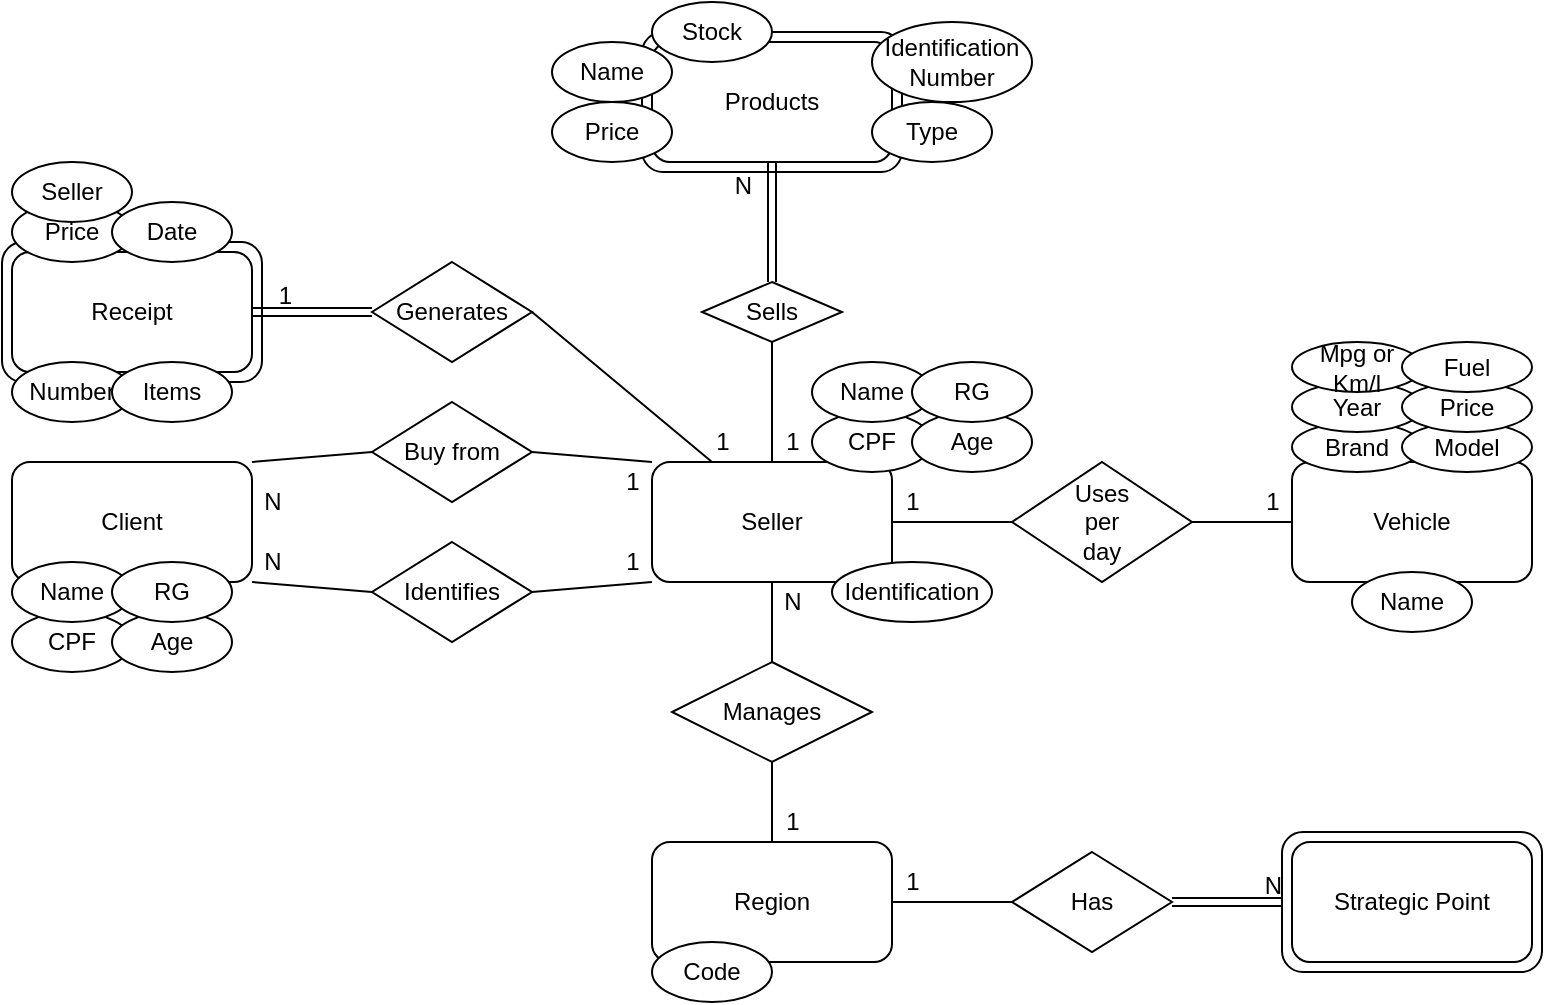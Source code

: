 <mxfile version="15.0.3" type="github">
  <diagram id="k11guvtthKiQcX3SNZ4W" name="Page-1">
    <mxGraphModel dx="1038" dy="578" grid="1" gridSize="10" guides="1" tooltips="1" connect="1" arrows="1" fold="1" page="1" pageScale="1" pageWidth="827" pageHeight="1169" math="0" shadow="0">
      <root>
        <mxCell id="0" />
        <mxCell id="1" parent="0" />
        <mxCell id="ahUC7FN9HFrYvXR6wxTE-6" value="" style="rounded=1;whiteSpace=wrap;html=1;" vertex="1" parent="1">
          <mxGeometry x="365" y="205" width="130" height="70" as="geometry" />
        </mxCell>
        <mxCell id="ahUC7FN9HFrYvXR6wxTE-4" value="" style="rounded=1;whiteSpace=wrap;html=1;" vertex="1" parent="1">
          <mxGeometry x="45" y="310" width="130" height="70" as="geometry" />
        </mxCell>
        <mxCell id="LhX5W8xOkdSVJUJ_W-s1-1" value="Region" style="rounded=1;whiteSpace=wrap;html=1;" parent="1" vertex="1">
          <mxGeometry x="370" y="610" width="120" height="60" as="geometry" />
        </mxCell>
        <mxCell id="LhX5W8xOkdSVJUJ_W-s1-2" value="Code" style="ellipse;whiteSpace=wrap;html=1;" parent="1" vertex="1">
          <mxGeometry x="370" y="660" width="60" height="30" as="geometry" />
        </mxCell>
        <mxCell id="LhX5W8xOkdSVJUJ_W-s1-4" value="Has" style="rhombus;whiteSpace=wrap;html=1;" parent="1" vertex="1">
          <mxGeometry x="550" y="615" width="80" height="50" as="geometry" />
        </mxCell>
        <mxCell id="LhX5W8xOkdSVJUJ_W-s1-5" value="" style="endArrow=none;html=1;rounded=0;entryX=0;entryY=0.5;entryDx=0;entryDy=0;exitX=1;exitY=0.5;exitDx=0;exitDy=0;" parent="1" source="LhX5W8xOkdSVJUJ_W-s1-1" target="LhX5W8xOkdSVJUJ_W-s1-4" edge="1">
          <mxGeometry relative="1" as="geometry">
            <mxPoint x="420" y="680" as="sourcePoint" />
            <mxPoint x="580" y="680" as="targetPoint" />
          </mxGeometry>
        </mxCell>
        <mxCell id="LhX5W8xOkdSVJUJ_W-s1-6" value="1" style="text;html=1;align=center;verticalAlign=middle;resizable=0;points=[];autosize=1;strokeColor=none;" parent="1" vertex="1">
          <mxGeometry x="490" y="620" width="20" height="20" as="geometry" />
        </mxCell>
        <mxCell id="LhX5W8xOkdSVJUJ_W-s1-11" value="" style="shape=link;html=1;rounded=0;entryX=0;entryY=0.5;entryDx=0;entryDy=0;exitX=1;exitY=0.5;exitDx=0;exitDy=0;" parent="1" source="LhX5W8xOkdSVJUJ_W-s1-4" target="LhX5W8xOkdSVJUJ_W-s1-3" edge="1">
          <mxGeometry relative="1" as="geometry">
            <mxPoint x="420" y="680" as="sourcePoint" />
            <mxPoint x="580" y="680" as="targetPoint" />
          </mxGeometry>
        </mxCell>
        <mxCell id="LhX5W8xOkdSVJUJ_W-s1-12" value="N" style="resizable=0;html=1;align=right;verticalAlign=bottom;" parent="LhX5W8xOkdSVJUJ_W-s1-11" connectable="0" vertex="1">
          <mxGeometry x="1" relative="1" as="geometry">
            <mxPoint x="-5" as="offset" />
          </mxGeometry>
        </mxCell>
        <mxCell id="LhX5W8xOkdSVJUJ_W-s1-13" value="Manages" style="rhombus;whiteSpace=wrap;html=1;" parent="1" vertex="1">
          <mxGeometry x="380" y="520" width="100" height="50" as="geometry" />
        </mxCell>
        <mxCell id="LhX5W8xOkdSVJUJ_W-s1-14" value="" style="endArrow=none;html=1;rounded=0;exitX=0.5;exitY=1;exitDx=0;exitDy=0;entryX=0.5;entryY=0;entryDx=0;entryDy=0;" parent="1" source="LhX5W8xOkdSVJUJ_W-s1-13" target="LhX5W8xOkdSVJUJ_W-s1-1" edge="1">
          <mxGeometry relative="1" as="geometry">
            <mxPoint x="420" y="560" as="sourcePoint" />
            <mxPoint x="580" y="560" as="targetPoint" />
          </mxGeometry>
        </mxCell>
        <mxCell id="LhX5W8xOkdSVJUJ_W-s1-15" value="" style="endArrow=none;html=1;rounded=0;exitX=0.5;exitY=0;exitDx=0;exitDy=0;" parent="1" source="LhX5W8xOkdSVJUJ_W-s1-13" edge="1">
          <mxGeometry relative="1" as="geometry">
            <mxPoint x="420" y="580" as="sourcePoint" />
            <mxPoint x="430" y="470" as="targetPoint" />
          </mxGeometry>
        </mxCell>
        <mxCell id="LhX5W8xOkdSVJUJ_W-s1-16" value="Seller" style="rounded=1;whiteSpace=wrap;html=1;" parent="1" vertex="1">
          <mxGeometry x="370" y="420" width="120" height="60" as="geometry" />
        </mxCell>
        <mxCell id="LhX5W8xOkdSVJUJ_W-s1-17" value="N" style="text;html=1;align=center;verticalAlign=middle;resizable=0;points=[];autosize=1;strokeColor=none;" parent="1" vertex="1">
          <mxGeometry x="430" y="480" width="20" height="20" as="geometry" />
        </mxCell>
        <mxCell id="LhX5W8xOkdSVJUJ_W-s1-18" value="1" style="text;html=1;align=center;verticalAlign=middle;resizable=0;points=[];autosize=1;strokeColor=none;" parent="1" vertex="1">
          <mxGeometry x="430" y="590" width="20" height="20" as="geometry" />
        </mxCell>
        <mxCell id="LhX5W8xOkdSVJUJ_W-s1-19" value="Vehicle" style="rounded=1;whiteSpace=wrap;html=1;" parent="1" vertex="1">
          <mxGeometry x="690" y="420" width="120" height="60" as="geometry" />
        </mxCell>
        <mxCell id="LhX5W8xOkdSVJUJ_W-s1-20" value="Uses&lt;br&gt;per&lt;br&gt;day" style="rhombus;whiteSpace=wrap;html=1;" parent="1" vertex="1">
          <mxGeometry x="550" y="420" width="90" height="60" as="geometry" />
        </mxCell>
        <mxCell id="LhX5W8xOkdSVJUJ_W-s1-21" value="" style="endArrow=none;html=1;rounded=0;exitX=1;exitY=0.5;exitDx=0;exitDy=0;entryX=0;entryY=0.5;entryDx=0;entryDy=0;" parent="1" source="LhX5W8xOkdSVJUJ_W-s1-16" target="LhX5W8xOkdSVJUJ_W-s1-20" edge="1">
          <mxGeometry relative="1" as="geometry">
            <mxPoint x="420" y="440" as="sourcePoint" />
            <mxPoint x="580" y="440" as="targetPoint" />
          </mxGeometry>
        </mxCell>
        <mxCell id="LhX5W8xOkdSVJUJ_W-s1-22" value="1" style="text;html=1;align=center;verticalAlign=middle;resizable=0;points=[];autosize=1;strokeColor=none;" parent="1" vertex="1">
          <mxGeometry x="490" y="430" width="20" height="20" as="geometry" />
        </mxCell>
        <mxCell id="LhX5W8xOkdSVJUJ_W-s1-23" value="" style="endArrow=none;html=1;rounded=0;exitX=1;exitY=0.5;exitDx=0;exitDy=0;entryX=0;entryY=0.5;entryDx=0;entryDy=0;" parent="1" source="LhX5W8xOkdSVJUJ_W-s1-20" target="LhX5W8xOkdSVJUJ_W-s1-19" edge="1">
          <mxGeometry relative="1" as="geometry">
            <mxPoint x="660" y="449" as="sourcePoint" />
            <mxPoint x="740" y="449" as="targetPoint" />
            <Array as="points" />
          </mxGeometry>
        </mxCell>
        <mxCell id="LhX5W8xOkdSVJUJ_W-s1-24" value="1" style="text;html=1;align=center;verticalAlign=middle;resizable=0;points=[];autosize=1;strokeColor=none;" parent="1" vertex="1">
          <mxGeometry x="670" y="430" width="20" height="20" as="geometry" />
        </mxCell>
        <mxCell id="LhX5W8xOkdSVJUJ_W-s1-25" value="Products" style="rounded=1;whiteSpace=wrap;html=1;" parent="1" vertex="1">
          <mxGeometry x="370" y="210" width="120" height="60" as="geometry" />
        </mxCell>
        <mxCell id="LhX5W8xOkdSVJUJ_W-s1-27" value="Sells" style="rhombus;whiteSpace=wrap;html=1;" parent="1" vertex="1">
          <mxGeometry x="395" y="330" width="70" height="30" as="geometry" />
        </mxCell>
        <mxCell id="LhX5W8xOkdSVJUJ_W-s1-28" value="" style="endArrow=none;html=1;rounded=0;entryX=0.5;entryY=1;entryDx=0;entryDy=0;exitX=0.5;exitY=0;exitDx=0;exitDy=0;" parent="1" source="LhX5W8xOkdSVJUJ_W-s1-16" target="LhX5W8xOkdSVJUJ_W-s1-27" edge="1">
          <mxGeometry relative="1" as="geometry">
            <mxPoint x="420" y="420" as="sourcePoint" />
            <mxPoint x="580" y="420" as="targetPoint" />
          </mxGeometry>
        </mxCell>
        <mxCell id="LhX5W8xOkdSVJUJ_W-s1-30" value="" style="shape=link;html=1;rounded=0;entryX=0.5;entryY=1;entryDx=0;entryDy=0;exitX=0.5;exitY=0;exitDx=0;exitDy=0;" parent="1" source="LhX5W8xOkdSVJUJ_W-s1-27" target="LhX5W8xOkdSVJUJ_W-s1-25" edge="1">
          <mxGeometry relative="1" as="geometry">
            <mxPoint x="420" y="420" as="sourcePoint" />
            <mxPoint x="580" y="420" as="targetPoint" />
          </mxGeometry>
        </mxCell>
        <mxCell id="LhX5W8xOkdSVJUJ_W-s1-31" value="N" style="resizable=0;html=1;align=right;verticalAlign=bottom;" parent="LhX5W8xOkdSVJUJ_W-s1-30" connectable="0" vertex="1">
          <mxGeometry x="1" relative="1" as="geometry">
            <mxPoint x="-10" y="20" as="offset" />
          </mxGeometry>
        </mxCell>
        <mxCell id="LhX5W8xOkdSVJUJ_W-s1-32" value="1" style="text;html=1;align=center;verticalAlign=middle;resizable=0;points=[];autosize=1;strokeColor=none;" parent="1" vertex="1">
          <mxGeometry x="430" y="400" width="20" height="20" as="geometry" />
        </mxCell>
        <mxCell id="LhX5W8xOkdSVJUJ_W-s1-33" value="Client" style="rounded=1;whiteSpace=wrap;html=1;" parent="1" vertex="1">
          <mxGeometry x="50" y="420" width="120" height="60" as="geometry" />
        </mxCell>
        <mxCell id="LhX5W8xOkdSVJUJ_W-s1-35" value="Receipt" style="rounded=1;whiteSpace=wrap;html=1;" parent="1" vertex="1">
          <mxGeometry x="50" y="315" width="120" height="60" as="geometry" />
        </mxCell>
        <mxCell id="LhX5W8xOkdSVJUJ_W-s1-38" value="Generates" style="rhombus;whiteSpace=wrap;html=1;" parent="1" vertex="1">
          <mxGeometry x="230" y="320" width="80" height="50" as="geometry" />
        </mxCell>
        <mxCell id="LhX5W8xOkdSVJUJ_W-s1-45" value="" style="shape=link;html=1;rounded=0;entryX=1;entryY=0.5;entryDx=0;entryDy=0;exitX=0;exitY=0.5;exitDx=0;exitDy=0;" parent="1" source="LhX5W8xOkdSVJUJ_W-s1-38" target="LhX5W8xOkdSVJUJ_W-s1-35" edge="1">
          <mxGeometry relative="1" as="geometry">
            <mxPoint x="340" y="410" as="sourcePoint" />
            <mxPoint x="500" y="410" as="targetPoint" />
          </mxGeometry>
        </mxCell>
        <mxCell id="LhX5W8xOkdSVJUJ_W-s1-46" value="1" style="resizable=0;html=1;align=right;verticalAlign=bottom;" parent="LhX5W8xOkdSVJUJ_W-s1-45" connectable="0" vertex="1">
          <mxGeometry x="1" relative="1" as="geometry">
            <mxPoint x="20" as="offset" />
          </mxGeometry>
        </mxCell>
        <mxCell id="LhX5W8xOkdSVJUJ_W-s1-50" value="Buy from" style="rhombus;whiteSpace=wrap;html=1;" parent="1" vertex="1">
          <mxGeometry x="230" y="390" width="80" height="50" as="geometry" />
        </mxCell>
        <mxCell id="LhX5W8xOkdSVJUJ_W-s1-51" value="" style="endArrow=none;html=1;rounded=0;exitX=1;exitY=0.5;exitDx=0;exitDy=0;entryX=0;entryY=0;entryDx=0;entryDy=0;" parent="1" source="LhX5W8xOkdSVJUJ_W-s1-50" target="LhX5W8xOkdSVJUJ_W-s1-16" edge="1">
          <mxGeometry relative="1" as="geometry">
            <mxPoint x="340" y="480" as="sourcePoint" />
            <mxPoint x="500" y="480" as="targetPoint" />
          </mxGeometry>
        </mxCell>
        <mxCell id="LhX5W8xOkdSVJUJ_W-s1-53" value="N" style="text;html=1;align=center;verticalAlign=middle;resizable=0;points=[];autosize=1;strokeColor=none;" parent="1" vertex="1">
          <mxGeometry x="170" y="430" width="20" height="20" as="geometry" />
        </mxCell>
        <mxCell id="LhX5W8xOkdSVJUJ_W-s1-54" value="1" style="text;html=1;align=center;verticalAlign=middle;resizable=0;points=[];autosize=1;strokeColor=none;" parent="1" vertex="1">
          <mxGeometry x="350" y="420" width="20" height="20" as="geometry" />
        </mxCell>
        <mxCell id="LhX5W8xOkdSVJUJ_W-s1-55" value="Identifies" style="rhombus;whiteSpace=wrap;html=1;" parent="1" vertex="1">
          <mxGeometry x="230" y="460" width="80" height="50" as="geometry" />
        </mxCell>
        <mxCell id="LhX5W8xOkdSVJUJ_W-s1-56" value="" style="endArrow=none;html=1;rounded=0;exitX=1;exitY=0.5;exitDx=0;exitDy=0;entryX=0;entryY=1;entryDx=0;entryDy=0;" parent="1" source="LhX5W8xOkdSVJUJ_W-s1-55" target="LhX5W8xOkdSVJUJ_W-s1-16" edge="1">
          <mxGeometry relative="1" as="geometry">
            <mxPoint x="340" y="480" as="sourcePoint" />
            <mxPoint x="500" y="480" as="targetPoint" />
          </mxGeometry>
        </mxCell>
        <mxCell id="LhX5W8xOkdSVJUJ_W-s1-57" value="" style="endArrow=none;html=1;rounded=0;exitX=1;exitY=1;exitDx=0;exitDy=0;entryX=0;entryY=0.5;entryDx=0;entryDy=0;" parent="1" source="LhX5W8xOkdSVJUJ_W-s1-33" target="LhX5W8xOkdSVJUJ_W-s1-55" edge="1">
          <mxGeometry relative="1" as="geometry">
            <mxPoint x="340" y="480" as="sourcePoint" />
            <mxPoint x="500" y="480" as="targetPoint" />
          </mxGeometry>
        </mxCell>
        <mxCell id="LhX5W8xOkdSVJUJ_W-s1-58" value="" style="endArrow=none;html=1;rounded=0;exitX=1;exitY=0;exitDx=0;exitDy=0;entryX=0;entryY=0.5;entryDx=0;entryDy=0;" parent="1" source="LhX5W8xOkdSVJUJ_W-s1-33" target="LhX5W8xOkdSVJUJ_W-s1-50" edge="1">
          <mxGeometry relative="1" as="geometry">
            <mxPoint x="340" y="480" as="sourcePoint" />
            <mxPoint x="500" y="480" as="targetPoint" />
          </mxGeometry>
        </mxCell>
        <mxCell id="LhX5W8xOkdSVJUJ_W-s1-59" value="N" style="text;html=1;align=center;verticalAlign=middle;resizable=0;points=[];autosize=1;strokeColor=none;" parent="1" vertex="1">
          <mxGeometry x="170" y="460" width="20" height="20" as="geometry" />
        </mxCell>
        <mxCell id="LhX5W8xOkdSVJUJ_W-s1-60" value="1" style="text;html=1;align=center;verticalAlign=middle;resizable=0;points=[];autosize=1;strokeColor=none;" parent="1" vertex="1">
          <mxGeometry x="350" y="460" width="20" height="20" as="geometry" />
        </mxCell>
        <mxCell id="LhX5W8xOkdSVJUJ_W-s1-61" value="Brand" style="ellipse;whiteSpace=wrap;html=1;direction=south;" parent="1" vertex="1">
          <mxGeometry x="690" y="400" width="65" height="25" as="geometry" />
        </mxCell>
        <mxCell id="LhX5W8xOkdSVJUJ_W-s1-62" value="Model" style="ellipse;whiteSpace=wrap;html=1;direction=south;" parent="1" vertex="1">
          <mxGeometry x="745" y="400" width="65" height="25" as="geometry" />
        </mxCell>
        <mxCell id="LhX5W8xOkdSVJUJ_W-s1-63" value="Year" style="ellipse;whiteSpace=wrap;html=1;direction=south;" parent="1" vertex="1">
          <mxGeometry x="690" y="380" width="65" height="25" as="geometry" />
        </mxCell>
        <mxCell id="LhX5W8xOkdSVJUJ_W-s1-64" value="Price" style="ellipse;whiteSpace=wrap;html=1;direction=south;" parent="1" vertex="1">
          <mxGeometry x="745" y="380" width="65" height="25" as="geometry" />
        </mxCell>
        <mxCell id="LhX5W8xOkdSVJUJ_W-s1-65" value="Mpg or&lt;br&gt;Km/l" style="ellipse;whiteSpace=wrap;html=1;direction=south;" parent="1" vertex="1">
          <mxGeometry x="690" y="360" width="65" height="25" as="geometry" />
        </mxCell>
        <mxCell id="LhX5W8xOkdSVJUJ_W-s1-66" value="Fuel" style="ellipse;whiteSpace=wrap;html=1;direction=south;" parent="1" vertex="1">
          <mxGeometry x="745" y="360" width="65" height="25" as="geometry" />
        </mxCell>
        <mxCell id="LhX5W8xOkdSVJUJ_W-s1-67" value="CPF" style="ellipse;whiteSpace=wrap;html=1;" parent="1" vertex="1">
          <mxGeometry x="450" y="395" width="60" height="30" as="geometry" />
        </mxCell>
        <mxCell id="LhX5W8xOkdSVJUJ_W-s1-68" value="Name" style="ellipse;whiteSpace=wrap;html=1;" parent="1" vertex="1">
          <mxGeometry x="450" y="370" width="60" height="30" as="geometry" />
        </mxCell>
        <mxCell id="LhX5W8xOkdSVJUJ_W-s1-69" value="Age" style="ellipse;whiteSpace=wrap;html=1;" parent="1" vertex="1">
          <mxGeometry x="500" y="395" width="60" height="30" as="geometry" />
        </mxCell>
        <mxCell id="LhX5W8xOkdSVJUJ_W-s1-71" value="RG" style="ellipse;whiteSpace=wrap;html=1;" parent="1" vertex="1">
          <mxGeometry x="500" y="370" width="60" height="30" as="geometry" />
        </mxCell>
        <mxCell id="LhX5W8xOkdSVJUJ_W-s1-72" value="Identification" style="ellipse;whiteSpace=wrap;html=1;" parent="1" vertex="1">
          <mxGeometry x="460" y="470" width="80" height="30" as="geometry" />
        </mxCell>
        <mxCell id="LhX5W8xOkdSVJUJ_W-s1-73" value="CPF" style="ellipse;whiteSpace=wrap;html=1;" parent="1" vertex="1">
          <mxGeometry x="50" y="495" width="60" height="30" as="geometry" />
        </mxCell>
        <mxCell id="LhX5W8xOkdSVJUJ_W-s1-74" value="Name" style="ellipse;whiteSpace=wrap;html=1;" parent="1" vertex="1">
          <mxGeometry x="50" y="470" width="60" height="30" as="geometry" />
        </mxCell>
        <mxCell id="LhX5W8xOkdSVJUJ_W-s1-75" value="Age" style="ellipse;whiteSpace=wrap;html=1;" parent="1" vertex="1">
          <mxGeometry x="100" y="495" width="60" height="30" as="geometry" />
        </mxCell>
        <mxCell id="LhX5W8xOkdSVJUJ_W-s1-76" value="RG" style="ellipse;whiteSpace=wrap;html=1;" parent="1" vertex="1">
          <mxGeometry x="100" y="470" width="60" height="30" as="geometry" />
        </mxCell>
        <mxCell id="LhX5W8xOkdSVJUJ_W-s1-77" value="Number" style="ellipse;whiteSpace=wrap;html=1;" parent="1" vertex="1">
          <mxGeometry x="50" y="370" width="60" height="30" as="geometry" />
        </mxCell>
        <mxCell id="LhX5W8xOkdSVJUJ_W-s1-78" value="Items" style="ellipse;whiteSpace=wrap;html=1;" parent="1" vertex="1">
          <mxGeometry x="100" y="370" width="60" height="30" as="geometry" />
        </mxCell>
        <mxCell id="LhX5W8xOkdSVJUJ_W-s1-79" value="Price" style="ellipse;whiteSpace=wrap;html=1;" parent="1" vertex="1">
          <mxGeometry x="50" y="290" width="60" height="30" as="geometry" />
        </mxCell>
        <mxCell id="LhX5W8xOkdSVJUJ_W-s1-80" value="Date" style="ellipse;whiteSpace=wrap;html=1;" parent="1" vertex="1">
          <mxGeometry x="100" y="290" width="60" height="30" as="geometry" />
        </mxCell>
        <mxCell id="LhX5W8xOkdSVJUJ_W-s1-81" value="Seller" style="ellipse;whiteSpace=wrap;html=1;" parent="1" vertex="1">
          <mxGeometry x="50" y="270" width="60" height="30" as="geometry" />
        </mxCell>
        <mxCell id="LhX5W8xOkdSVJUJ_W-s1-82" value="Identification&lt;br&gt;Number" style="ellipse;whiteSpace=wrap;html=1;" parent="1" vertex="1">
          <mxGeometry x="480" y="200" width="80" height="40" as="geometry" />
        </mxCell>
        <mxCell id="LhX5W8xOkdSVJUJ_W-s1-83" value="Type" style="ellipse;whiteSpace=wrap;html=1;" parent="1" vertex="1">
          <mxGeometry x="480" y="240" width="60" height="30" as="geometry" />
        </mxCell>
        <mxCell id="LhX5W8xOkdSVJUJ_W-s1-84" value="Price" style="ellipse;whiteSpace=wrap;html=1;" parent="1" vertex="1">
          <mxGeometry x="320" y="240" width="60" height="30" as="geometry" />
        </mxCell>
        <mxCell id="LhX5W8xOkdSVJUJ_W-s1-85" value="Name" style="ellipse;whiteSpace=wrap;html=1;" parent="1" vertex="1">
          <mxGeometry x="320" y="210" width="60" height="30" as="geometry" />
        </mxCell>
        <mxCell id="LhX5W8xOkdSVJUJ_W-s1-86" value="Name" style="ellipse;whiteSpace=wrap;html=1;" parent="1" vertex="1">
          <mxGeometry x="720" y="475" width="60" height="30" as="geometry" />
        </mxCell>
        <mxCell id="HpWyQzQUivOGlkwPlA3v-2" value="Stock" style="ellipse;whiteSpace=wrap;html=1;" parent="1" vertex="1">
          <mxGeometry x="370" y="190" width="60" height="30" as="geometry" />
        </mxCell>
        <mxCell id="ahUC7FN9HFrYvXR6wxTE-1" value="" style="rounded=1;whiteSpace=wrap;html=1;" vertex="1" parent="1">
          <mxGeometry x="685" y="605" width="130" height="70" as="geometry" />
        </mxCell>
        <mxCell id="LhX5W8xOkdSVJUJ_W-s1-3" value="Strategic Point" style="rounded=1;whiteSpace=wrap;html=1;" parent="1" vertex="1">
          <mxGeometry x="690" y="610" width="120" height="60" as="geometry" />
        </mxCell>
        <mxCell id="ahUC7FN9HFrYvXR6wxTE-2" value="" style="endArrow=none;html=1;rounded=0;exitX=1;exitY=0.5;exitDx=0;exitDy=0;entryX=0.25;entryY=0;entryDx=0;entryDy=0;" edge="1" parent="1" source="LhX5W8xOkdSVJUJ_W-s1-38" target="LhX5W8xOkdSVJUJ_W-s1-16">
          <mxGeometry relative="1" as="geometry">
            <mxPoint x="320" y="425" as="sourcePoint" />
            <mxPoint x="380" y="430" as="targetPoint" />
          </mxGeometry>
        </mxCell>
        <mxCell id="ahUC7FN9HFrYvXR6wxTE-5" value="1" style="text;html=1;align=center;verticalAlign=middle;resizable=0;points=[];autosize=1;strokeColor=none;" vertex="1" parent="1">
          <mxGeometry x="395" y="400" width="20" height="20" as="geometry" />
        </mxCell>
      </root>
    </mxGraphModel>
  </diagram>
</mxfile>
